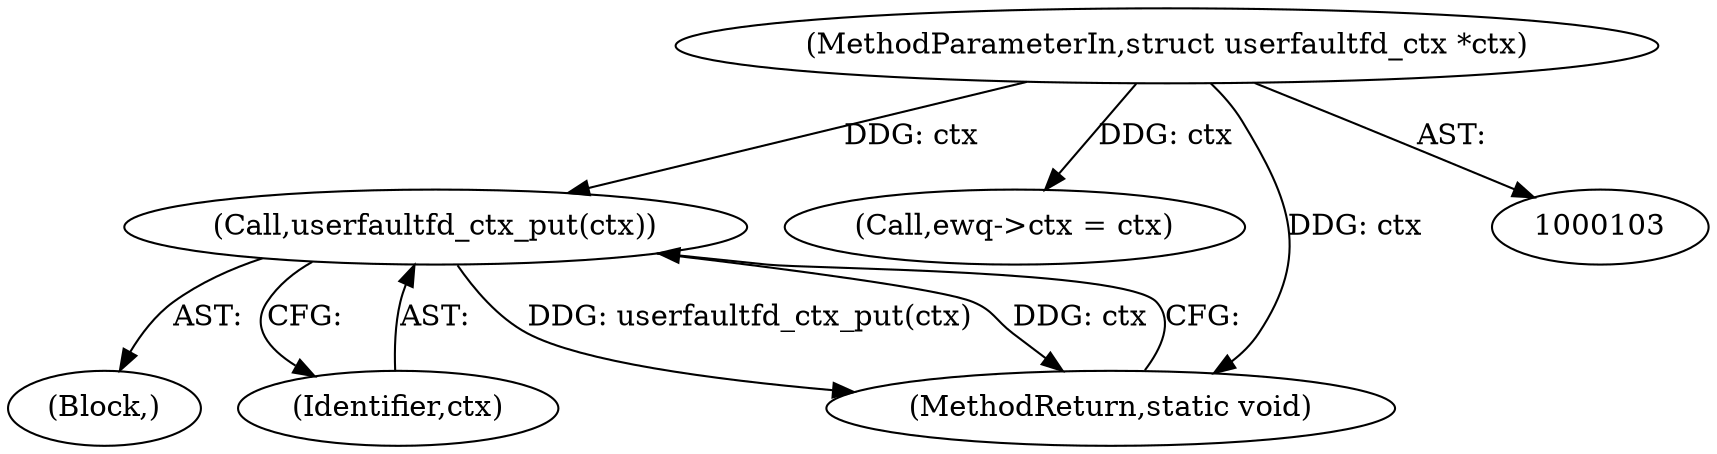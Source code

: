 digraph "0_linux_384632e67e0829deb8015ee6ad916b180049d252_0@pointer" {
"1000227" [label="(Call,userfaultfd_ctx_put(ctx))"];
"1000104" [label="(MethodParameterIn,struct userfaultfd_ctx *ctx)"];
"1000106" [label="(Block,)"];
"1000104" [label="(MethodParameterIn,struct userfaultfd_ctx *ctx)"];
"1000115" [label="(Call,ewq->ctx = ctx)"];
"1000228" [label="(Identifier,ctx)"];
"1000227" [label="(Call,userfaultfd_ctx_put(ctx))"];
"1000229" [label="(MethodReturn,static void)"];
"1000227" -> "1000106"  [label="AST: "];
"1000227" -> "1000228"  [label="CFG: "];
"1000228" -> "1000227"  [label="AST: "];
"1000229" -> "1000227"  [label="CFG: "];
"1000227" -> "1000229"  [label="DDG: userfaultfd_ctx_put(ctx)"];
"1000227" -> "1000229"  [label="DDG: ctx"];
"1000104" -> "1000227"  [label="DDG: ctx"];
"1000104" -> "1000103"  [label="AST: "];
"1000104" -> "1000229"  [label="DDG: ctx"];
"1000104" -> "1000115"  [label="DDG: ctx"];
}
